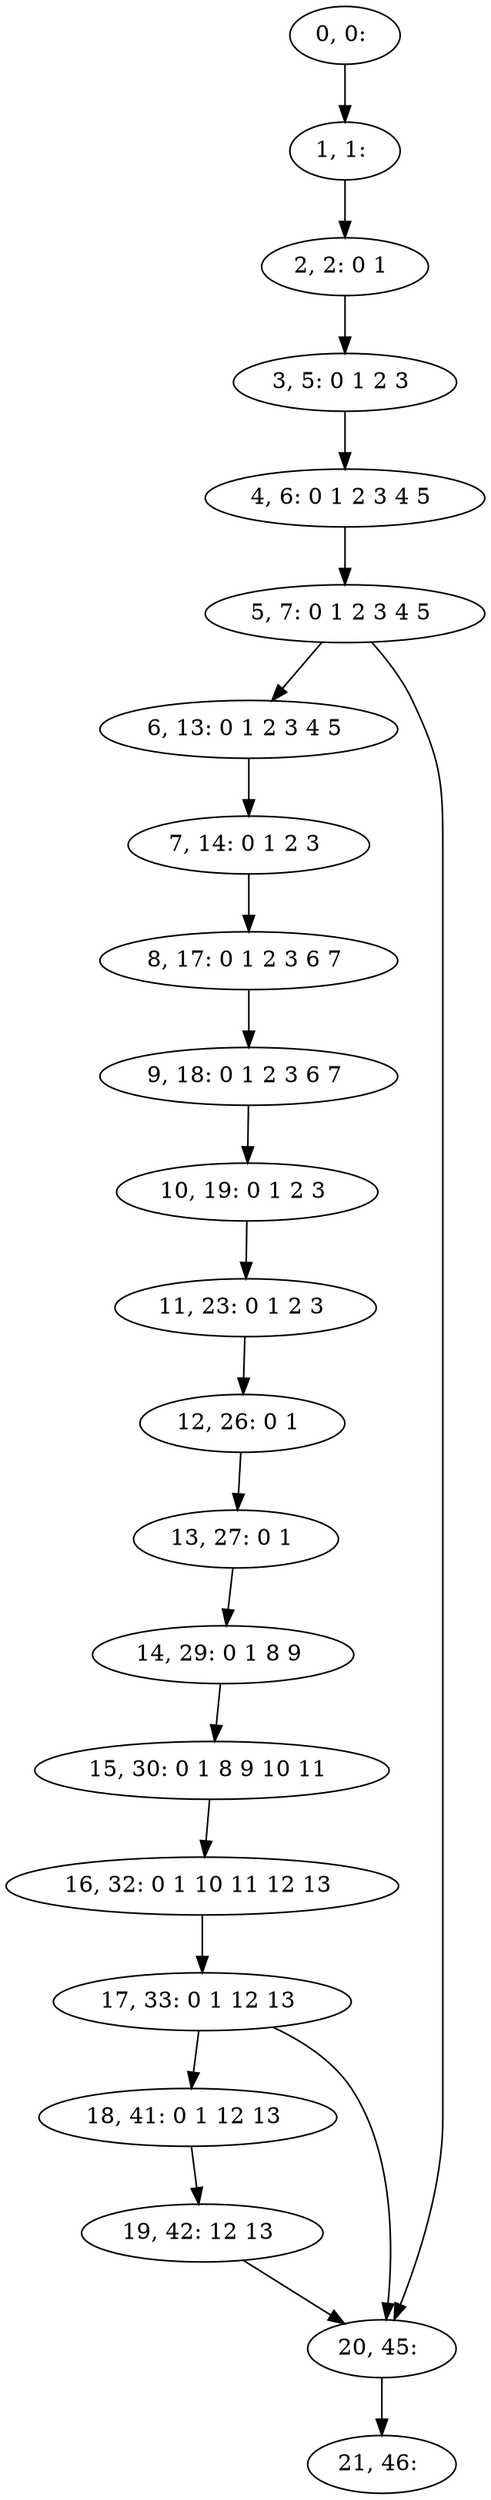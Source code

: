 digraph G {
0[label="0, 0: "];
1[label="1, 1: "];
2[label="2, 2: 0 1 "];
3[label="3, 5: 0 1 2 3 "];
4[label="4, 6: 0 1 2 3 4 5 "];
5[label="5, 7: 0 1 2 3 4 5 "];
6[label="6, 13: 0 1 2 3 4 5 "];
7[label="7, 14: 0 1 2 3 "];
8[label="8, 17: 0 1 2 3 6 7 "];
9[label="9, 18: 0 1 2 3 6 7 "];
10[label="10, 19: 0 1 2 3 "];
11[label="11, 23: 0 1 2 3 "];
12[label="12, 26: 0 1 "];
13[label="13, 27: 0 1 "];
14[label="14, 29: 0 1 8 9 "];
15[label="15, 30: 0 1 8 9 10 11 "];
16[label="16, 32: 0 1 10 11 12 13 "];
17[label="17, 33: 0 1 12 13 "];
18[label="18, 41: 0 1 12 13 "];
19[label="19, 42: 12 13 "];
20[label="20, 45: "];
21[label="21, 46: "];
0->1 ;
1->2 ;
2->3 ;
3->4 ;
4->5 ;
5->6 ;
5->20 ;
6->7 ;
7->8 ;
8->9 ;
9->10 ;
10->11 ;
11->12 ;
12->13 ;
13->14 ;
14->15 ;
15->16 ;
16->17 ;
17->18 ;
17->20 ;
18->19 ;
19->20 ;
20->21 ;
}
